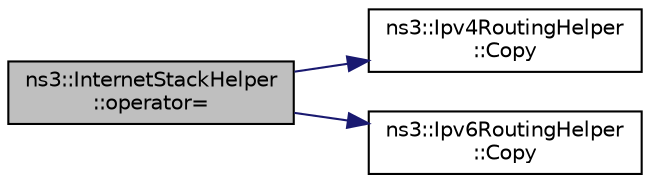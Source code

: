 digraph "ns3::InternetStackHelper::operator="
{
 // LATEX_PDF_SIZE
  edge [fontname="Helvetica",fontsize="10",labelfontname="Helvetica",labelfontsize="10"];
  node [fontname="Helvetica",fontsize="10",shape=record];
  rankdir="LR";
  Node1 [label="ns3::InternetStackHelper\l::operator=",height=0.2,width=0.4,color="black", fillcolor="grey75", style="filled", fontcolor="black",tooltip="Copy constructor."];
  Node1 -> Node2 [color="midnightblue",fontsize="10",style="solid",fontname="Helvetica"];
  Node2 [label="ns3::Ipv4RoutingHelper\l::Copy",height=0.2,width=0.4,color="black", fillcolor="white", style="filled",URL="$classns3_1_1_ipv4_routing_helper.html#acf569a0ecf95d5b5186456f368eaa465",tooltip="virtual constructor"];
  Node1 -> Node3 [color="midnightblue",fontsize="10",style="solid",fontname="Helvetica"];
  Node3 [label="ns3::Ipv6RoutingHelper\l::Copy",height=0.2,width=0.4,color="black", fillcolor="white", style="filled",URL="$classns3_1_1_ipv6_routing_helper.html#a324f924df9565843a0964e844e35927c",tooltip="virtual constructor"];
}
